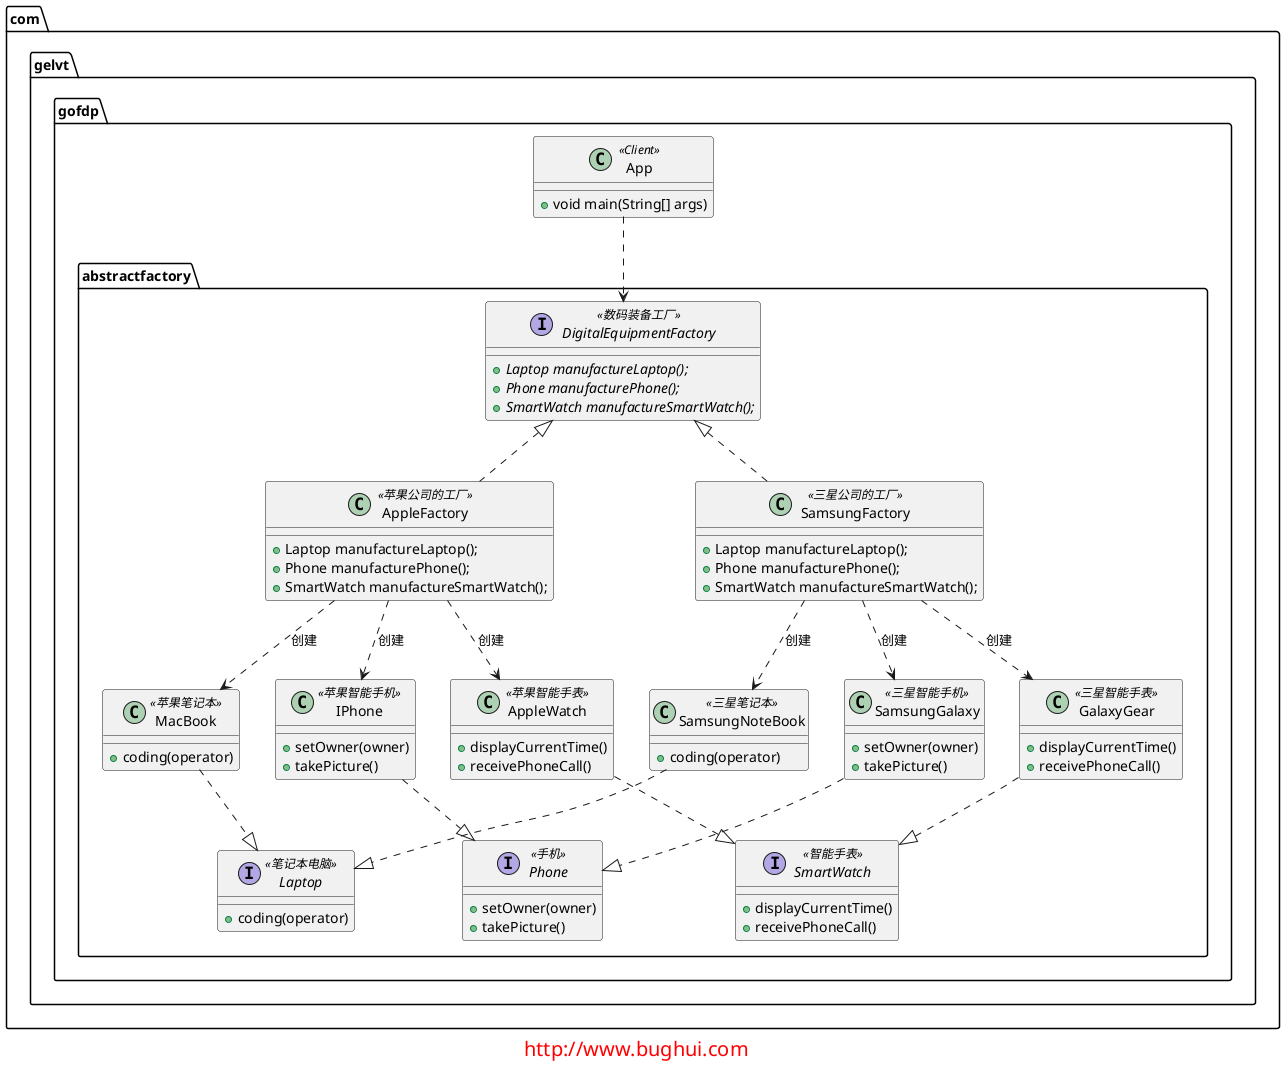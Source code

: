 @startuml

package com.gelvt.gofdp.abstractfactory{

    interface DigitalEquipmentFactory <<数码装备工厂>>{
        + {abstract} Laptop manufactureLaptop();
        + {abstract} Phone manufacturePhone();
        + {abstract} SmartWatch manufactureSmartWatch();
    }

    together {
        class AppleFactory <<苹果公司的工厂>> implements DigitalEquipmentFactory{
            + Laptop manufactureLaptop();
            + Phone manufacturePhone();
            + SmartWatch manufactureSmartWatch();
        }

        class MacBook <<苹果笔记本>>{
            + coding(operator)
        }

        class IPhone <<苹果智能手机>>{
            + setOwner(owner)
            + takePicture()
        }

        class AppleWatch <<苹果智能手表>>{
            + displayCurrentTime()
            + receivePhoneCall()
        }
    }

    together {
        class SamsungFactory <<三星公司的工厂>> implements DigitalEquipmentFactory{
            + Laptop manufactureLaptop();
            + Phone manufacturePhone();
            + SmartWatch manufactureSmartWatch();
        }

        class SamsungNoteBook <<三星笔记本>> {
            + coding(operator)
        }

        class SamsungGalaxy <<三星智能手机>> {
            + setOwner(owner)
            + takePicture()
        }

        class GalaxyGear <<三星智能手表>> {
            + displayCurrentTime()
            + receivePhoneCall()
        }
    }

    AppleFactory ..> MacBook : 创建
    AppleFactory ..> IPhone : 创建
    AppleFactory ..> AppleWatch : 创建

    SamsungFactory ..> SamsungNoteBook : 创建
    SamsungFactory ..> SamsungGalaxy : 创建
    SamsungFactory ..> GalaxyGear : 创建


    interface Laptop <<笔记本电脑>>{
        + coding(operator)
    }

    interface Phone <<手机>>{
        + setOwner(owner)
        + takePicture()
    }

    interface SmartWatch <<智能手表>>{
        + displayCurrentTime()
        + receivePhoneCall()
    }

    MacBook ..|> Laptop
    IPhone ..|> Phone
    AppleWatch ..|> SmartWatch

    SamsungNoteBook ..|> Laptop
    SamsungGalaxy ..|> Phone
    GalaxyGear ..|> SmartWatch
}

package com.gelvt.gofdp {
    class App <<Client>>{
        + void main(String[] args)
    }

}

App ..> DigitalEquipmentFactory

footer
<font size="20" color="red">http://www.bughui.com</font>
endfooter


@enduml